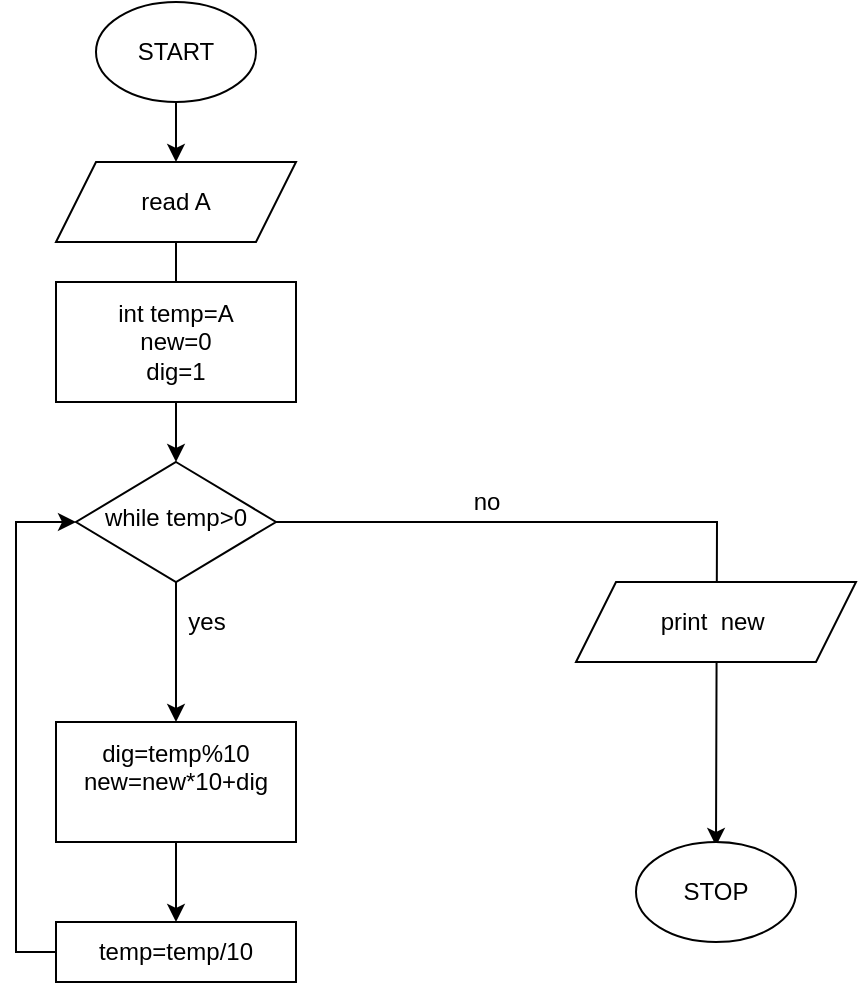 <mxfile version="13.9.9" type="device"><diagram id="3qJt0CKWfCmO15Djrpu7" name="Page-1"><mxGraphModel dx="766" dy="526" grid="1" gridSize="10" guides="1" tooltips="1" connect="1" arrows="1" fold="1" page="1" pageScale="1" pageWidth="850" pageHeight="1100" math="0" shadow="0"><root><mxCell id="0"/><mxCell id="1" parent="0"/><mxCell id="my7y3pQlVd0noJeQIMf4-1" style="edgeStyle=orthogonalEdgeStyle;rounded=0;orthogonalLoop=1;jettySize=auto;html=1;exitX=1;exitY=0.5;exitDx=0;exitDy=0;" edge="1" parent="1" source="my7y3pQlVd0noJeQIMf4-3"><mxGeometry relative="1" as="geometry"><mxPoint x="490" y="442" as="targetPoint"/></mxGeometry></mxCell><mxCell id="my7y3pQlVd0noJeQIMf4-20" style="edgeStyle=orthogonalEdgeStyle;rounded=0;orthogonalLoop=1;jettySize=auto;html=1;exitX=0.5;exitY=1;exitDx=0;exitDy=0;" edge="1" parent="1" source="my7y3pQlVd0noJeQIMf4-3" target="my7y3pQlVd0noJeQIMf4-16"><mxGeometry relative="1" as="geometry"/></mxCell><mxCell id="my7y3pQlVd0noJeQIMf4-3" value="while temp&amp;gt;0" style="rhombus;whiteSpace=wrap;html=1;shadow=0;fontFamily=Helvetica;fontSize=12;align=center;strokeWidth=1;spacing=6;spacingTop=-4;" vertex="1" parent="1"><mxGeometry x="170" y="250" width="100" height="60" as="geometry"/></mxCell><mxCell id="my7y3pQlVd0noJeQIMf4-4" style="edgeStyle=orthogonalEdgeStyle;rounded=0;orthogonalLoop=1;jettySize=auto;html=1;entryX=0.5;entryY=0;entryDx=0;entryDy=0;" edge="1" parent="1" source="my7y3pQlVd0noJeQIMf4-5"><mxGeometry relative="1" as="geometry"><mxPoint x="220" y="100" as="targetPoint"/></mxGeometry></mxCell><mxCell id="my7y3pQlVd0noJeQIMf4-5" value="START" style="ellipse;whiteSpace=wrap;html=1;" vertex="1" parent="1"><mxGeometry x="180" y="20" width="80" height="50" as="geometry"/></mxCell><mxCell id="my7y3pQlVd0noJeQIMf4-6" value="STOP" style="ellipse;whiteSpace=wrap;html=1;" vertex="1" parent="1"><mxGeometry x="450" y="440" width="80" height="50" as="geometry"/></mxCell><mxCell id="my7y3pQlVd0noJeQIMf4-7" style="edgeStyle=orthogonalEdgeStyle;rounded=0;orthogonalLoop=1;jettySize=auto;html=1;exitX=0.5;exitY=1;exitDx=0;exitDy=0;entryX=0.5;entryY=0;entryDx=0;entryDy=0;" edge="1" parent="1" source="my7y3pQlVd0noJeQIMf4-8" target="my7y3pQlVd0noJeQIMf4-3"><mxGeometry relative="1" as="geometry"/></mxCell><mxCell id="my7y3pQlVd0noJeQIMf4-8" value="&lt;span&gt;read A&lt;/span&gt;" style="shape=parallelogram;perimeter=parallelogramPerimeter;whiteSpace=wrap;html=1;fixedSize=1;" vertex="1" parent="1"><mxGeometry x="160" y="100" width="120" height="40" as="geometry"/></mxCell><mxCell id="my7y3pQlVd0noJeQIMf4-9" value="no" style="text;html=1;align=center;verticalAlign=middle;resizable=0;points=[];autosize=1;" vertex="1" parent="1"><mxGeometry x="360" y="260" width="30" height="20" as="geometry"/></mxCell><mxCell id="my7y3pQlVd0noJeQIMf4-10" value="yes" style="text;html=1;align=center;verticalAlign=middle;resizable=0;points=[];autosize=1;" vertex="1" parent="1"><mxGeometry x="220" y="320" width="30" height="20" as="geometry"/></mxCell><mxCell id="my7y3pQlVd0noJeQIMf4-11" style="edgeStyle=orthogonalEdgeStyle;rounded=0;orthogonalLoop=1;jettySize=auto;html=1;exitX=0;exitY=0.5;exitDx=0;exitDy=0;entryX=0;entryY=0.5;entryDx=0;entryDy=0;" edge="1" parent="1" source="my7y3pQlVd0noJeQIMf4-12" target="my7y3pQlVd0noJeQIMf4-3"><mxGeometry relative="1" as="geometry"/></mxCell><mxCell id="my7y3pQlVd0noJeQIMf4-12" value="temp=temp/10" style="rounded=0;whiteSpace=wrap;html=1;" vertex="1" parent="1"><mxGeometry x="160" y="480" width="120" height="30" as="geometry"/></mxCell><mxCell id="my7y3pQlVd0noJeQIMf4-15" style="edgeStyle=orthogonalEdgeStyle;rounded=0;orthogonalLoop=1;jettySize=auto;html=1;exitX=0.5;exitY=1;exitDx=0;exitDy=0;entryX=0.5;entryY=0;entryDx=0;entryDy=0;" edge="1" parent="1" target="my7y3pQlVd0noJeQIMf4-12" source="my7y3pQlVd0noJeQIMf4-16"><mxGeometry relative="1" as="geometry"><mxPoint x="220" y="330" as="sourcePoint"/></mxGeometry></mxCell><mxCell id="my7y3pQlVd0noJeQIMf4-17" value="&lt;span&gt;print&amp;nbsp; new&amp;nbsp;&lt;/span&gt;" style="shape=parallelogram;perimeter=parallelogramPerimeter;whiteSpace=wrap;html=1;fixedSize=1;" vertex="1" parent="1"><mxGeometry x="420" y="310" width="140" height="40" as="geometry"/></mxCell><mxCell id="my7y3pQlVd0noJeQIMf4-18" value="int temp=A&lt;br&gt;new=0&lt;br&gt;dig=1" style="rounded=0;whiteSpace=wrap;html=1;" vertex="1" parent="1"><mxGeometry x="160" y="160" width="120" height="60" as="geometry"/></mxCell><mxCell id="my7y3pQlVd0noJeQIMf4-16" value="&lt;span&gt;dig=temp%10&lt;br&gt;new=new*10+dig&lt;br&gt;&lt;br&gt;&lt;/span&gt;" style="rounded=0;whiteSpace=wrap;html=1;" vertex="1" parent="1"><mxGeometry x="160" y="380" width="120" height="60" as="geometry"/></mxCell></root></mxGraphModel></diagram></mxfile>